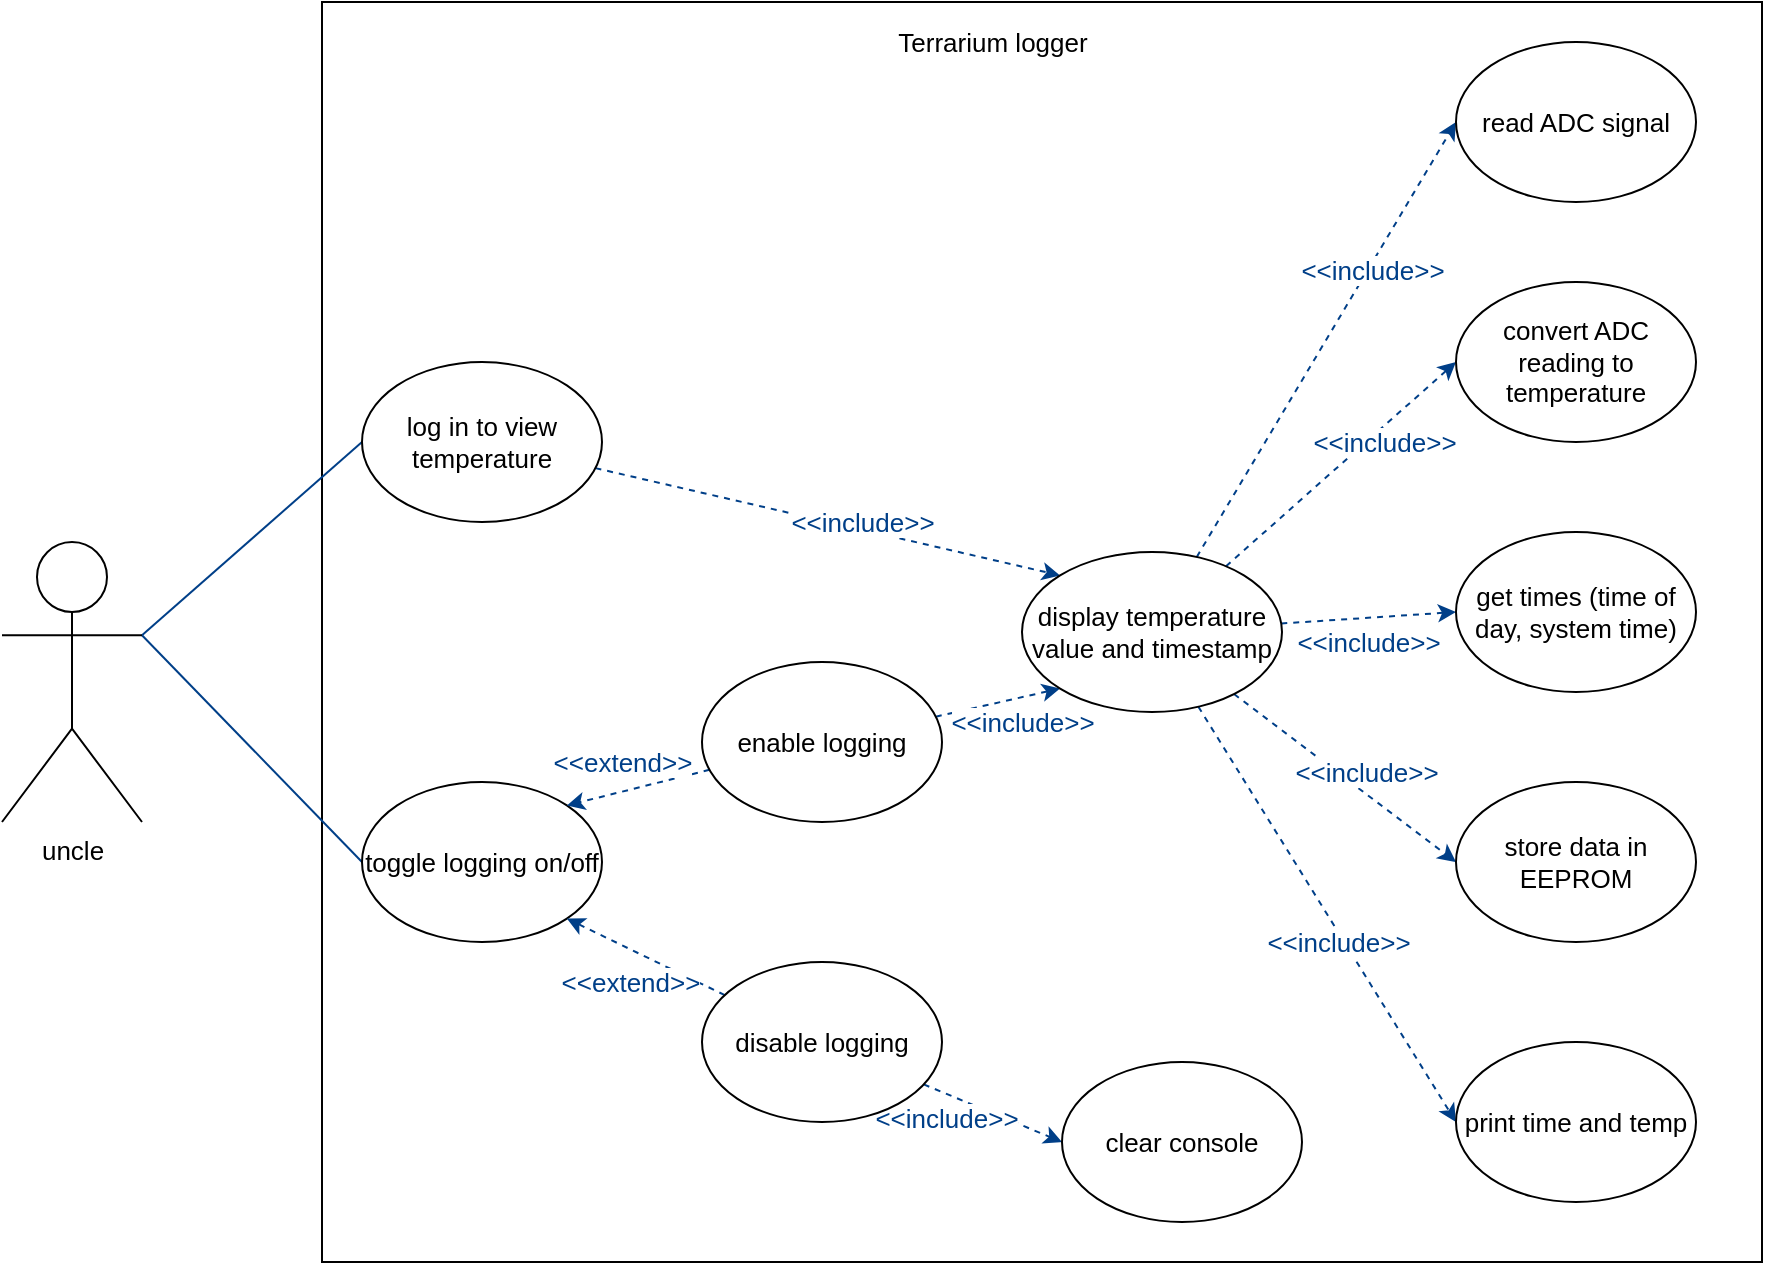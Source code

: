 <mxfile version="13.9.2" type="device"><diagram id="bnf7vGoHrRmRhigexyjS" name="Page-1"><mxGraphModel dx="1240" dy="1481" grid="1" gridSize="10" guides="1" tooltips="1" connect="1" arrows="1" fold="1" page="1" pageScale="1" pageWidth="1169" pageHeight="827" math="0" shadow="0"><root><mxCell id="0"/><mxCell id="1" parent="0"/><mxCell id="EnALXj96NAjafNV1f1GZ-1" value="" style="rounded=0;whiteSpace=wrap;html=1;fontSize=13;fillColor=none;" vertex="1" parent="1"><mxGeometry x="260" y="-170" width="720" height="630" as="geometry"/></mxCell><mxCell id="EnALXj96NAjafNV1f1GZ-2" style="edgeStyle=none;rounded=0;orthogonalLoop=1;jettySize=auto;html=1;exitX=1;exitY=0.333;exitDx=0;exitDy=0;exitPerimeter=0;entryX=0;entryY=0.5;entryDx=0;entryDy=0;startArrow=none;startFill=0;endArrow=none;endFill=0;fontSize=13;strokeColor=#003F88;" edge="1" parent="1" source="EnALXj96NAjafNV1f1GZ-4" target="EnALXj96NAjafNV1f1GZ-7"><mxGeometry relative="1" as="geometry"/></mxCell><mxCell id="EnALXj96NAjafNV1f1GZ-3" style="edgeStyle=none;rounded=0;orthogonalLoop=1;jettySize=auto;html=1;exitX=1;exitY=0.333;exitDx=0;exitDy=0;exitPerimeter=0;entryX=0;entryY=0.5;entryDx=0;entryDy=0;startArrow=none;startFill=0;endArrow=none;endFill=0;fontSize=13;strokeColor=#003F88;" edge="1" parent="1" source="EnALXj96NAjafNV1f1GZ-4" target="EnALXj96NAjafNV1f1GZ-8"><mxGeometry relative="1" as="geometry"/></mxCell><mxCell id="EnALXj96NAjafNV1f1GZ-4" value="&lt;div style=&quot;font-size: 13px;&quot;&gt;uncle&lt;/div&gt;" style="shape=umlActor;verticalLabelPosition=bottom;verticalAlign=top;html=1;outlineConnect=0;fontSize=13;" vertex="1" parent="1"><mxGeometry x="100" y="100" width="70" height="140" as="geometry"/></mxCell><mxCell id="EnALXj96NAjafNV1f1GZ-5" style="edgeStyle=none;rounded=0;orthogonalLoop=1;jettySize=auto;html=1;entryX=0;entryY=0;entryDx=0;entryDy=0;dashed=1;startArrow=none;startFill=0;endArrow=classic;endFill=1;fontSize=13;strokeColor=#003F88;" edge="1" parent="1" source="EnALXj96NAjafNV1f1GZ-7" target="EnALXj96NAjafNV1f1GZ-29"><mxGeometry relative="1" as="geometry"/></mxCell><mxCell id="EnALXj96NAjafNV1f1GZ-6" value="&amp;lt;&amp;lt;include&amp;gt;&amp;gt;" style="edgeLabel;html=1;align=center;verticalAlign=middle;resizable=0;points=[];fontSize=13;fontColor=#003F88;" vertex="1" connectable="0" parent="EnALXj96NAjafNV1f1GZ-5"><mxGeometry x="0.304" y="2" relative="1" as="geometry"><mxPoint x="-18.5" y="-6.07" as="offset"/></mxGeometry></mxCell><mxCell id="EnALXj96NAjafNV1f1GZ-7" value="log in to view temperature" style="ellipse;whiteSpace=wrap;html=1;fontSize=13;" vertex="1" parent="1"><mxGeometry x="280" y="10" width="120" height="80" as="geometry"/></mxCell><mxCell id="EnALXj96NAjafNV1f1GZ-8" value="toggle logging on/off" style="ellipse;whiteSpace=wrap;html=1;fontSize=13;" vertex="1" parent="1"><mxGeometry x="280" y="220" width="120" height="80" as="geometry"/></mxCell><mxCell id="EnALXj96NAjafNV1f1GZ-9" style="edgeStyle=none;rounded=0;orthogonalLoop=1;jettySize=auto;html=1;entryX=0;entryY=1;entryDx=0;entryDy=0;dashed=1;startArrow=none;startFill=0;endArrow=classic;endFill=1;fontSize=13;strokeColor=#003F88;fontColor=#003F88;" edge="1" parent="1" source="EnALXj96NAjafNV1f1GZ-13" target="EnALXj96NAjafNV1f1GZ-29"><mxGeometry relative="1" as="geometry"/></mxCell><mxCell id="EnALXj96NAjafNV1f1GZ-10" value="&amp;lt;&amp;lt;include&amp;gt;&amp;gt;" style="edgeLabel;html=1;align=center;verticalAlign=middle;resizable=0;points=[];fontSize=13;fontColor=#003F88;" vertex="1" connectable="0" parent="EnALXj96NAjafNV1f1GZ-9"><mxGeometry x="-0.253" relative="1" as="geometry"><mxPoint x="19.81" y="7.81" as="offset"/></mxGeometry></mxCell><mxCell id="EnALXj96NAjafNV1f1GZ-11" style="edgeStyle=none;rounded=0;orthogonalLoop=1;jettySize=auto;html=1;entryX=1;entryY=0;entryDx=0;entryDy=0;dashed=1;startArrow=none;startFill=0;endArrow=classic;endFill=1;fontSize=13;strokeColor=#003F88;fontColor=#003F88;" edge="1" parent="1" source="EnALXj96NAjafNV1f1GZ-13" target="EnALXj96NAjafNV1f1GZ-8"><mxGeometry relative="1" as="geometry"/></mxCell><mxCell id="EnALXj96NAjafNV1f1GZ-12" value="&amp;lt;&amp;lt;extend&amp;gt;&amp;gt;" style="edgeLabel;html=1;align=center;verticalAlign=middle;resizable=0;points=[];fontSize=13;fontColor=#003F88;" vertex="1" connectable="0" parent="EnALXj96NAjafNV1f1GZ-11"><mxGeometry x="0.249" y="2" relative="1" as="geometry"><mxPoint x="0.12" y="-16.95" as="offset"/></mxGeometry></mxCell><mxCell id="EnALXj96NAjafNV1f1GZ-13" value="enable logging" style="ellipse;whiteSpace=wrap;html=1;fontSize=13;" vertex="1" parent="1"><mxGeometry x="450" y="160" width="120" height="80" as="geometry"/></mxCell><mxCell id="EnALXj96NAjafNV1f1GZ-14" style="edgeStyle=none;rounded=0;orthogonalLoop=1;jettySize=auto;html=1;entryX=1;entryY=1;entryDx=0;entryDy=0;dashed=1;startArrow=none;startFill=0;endArrow=classic;endFill=1;fontSize=13;strokeColor=#003F88;fontColor=#003F88;" edge="1" parent="1" source="EnALXj96NAjafNV1f1GZ-18" target="EnALXj96NAjafNV1f1GZ-8"><mxGeometry relative="1" as="geometry"/></mxCell><mxCell id="EnALXj96NAjafNV1f1GZ-15" value="&amp;lt;&amp;lt;extend&amp;gt;&amp;gt;" style="edgeLabel;html=1;align=center;verticalAlign=middle;resizable=0;points=[];fontSize=13;fontColor=#003F88;" vertex="1" connectable="0" parent="EnALXj96NAjafNV1f1GZ-14"><mxGeometry x="-0.559" y="2" relative="1" as="geometry"><mxPoint x="-28.97" y="0.18" as="offset"/></mxGeometry></mxCell><mxCell id="EnALXj96NAjafNV1f1GZ-16" style="edgeStyle=none;rounded=0;orthogonalLoop=1;jettySize=auto;html=1;entryX=0;entryY=0.5;entryDx=0;entryDy=0;startArrow=none;startFill=0;endArrow=classic;endFill=1;fontSize=13;dashed=1;strokeColor=#003F88;" edge="1" parent="1" source="EnALXj96NAjafNV1f1GZ-18" target="EnALXj96NAjafNV1f1GZ-36"><mxGeometry relative="1" as="geometry"/></mxCell><mxCell id="EnALXj96NAjafNV1f1GZ-17" value="&amp;lt;&amp;lt;include&amp;gt;&amp;gt;" style="edgeLabel;html=1;align=center;verticalAlign=middle;resizable=0;points=[];fontSize=13;fontColor=#003F88;" vertex="1" connectable="0" parent="EnALXj96NAjafNV1f1GZ-16"><mxGeometry x="0.14" relative="1" as="geometry"><mxPoint x="-28.83" as="offset"/></mxGeometry></mxCell><mxCell id="EnALXj96NAjafNV1f1GZ-18" value="disable logging" style="ellipse;whiteSpace=wrap;html=1;fontSize=13;" vertex="1" parent="1"><mxGeometry x="450" y="310" width="120" height="80" as="geometry"/></mxCell><mxCell id="EnALXj96NAjafNV1f1GZ-19" style="edgeStyle=none;rounded=0;orthogonalLoop=1;jettySize=auto;html=1;entryX=0;entryY=0.5;entryDx=0;entryDy=0;dashed=1;startArrow=none;startFill=0;endArrow=classic;endFill=1;fontSize=13;strokeColor=#003F88;" edge="1" parent="1" source="EnALXj96NAjafNV1f1GZ-29" target="EnALXj96NAjafNV1f1GZ-30"><mxGeometry relative="1" as="geometry"/></mxCell><mxCell id="EnALXj96NAjafNV1f1GZ-20" value="&amp;lt;&amp;lt;include&amp;gt;&amp;gt;" style="edgeLabel;html=1;align=center;verticalAlign=middle;resizable=0;points=[];fontSize=13;fontColor=#003F88;" vertex="1" connectable="0" parent="EnALXj96NAjafNV1f1GZ-19"><mxGeometry x="0.328" y="-1" relative="1" as="geometry"><mxPoint as="offset"/></mxGeometry></mxCell><mxCell id="EnALXj96NAjafNV1f1GZ-21" style="edgeStyle=none;rounded=0;orthogonalLoop=1;jettySize=auto;html=1;entryX=0;entryY=0.5;entryDx=0;entryDy=0;dashed=1;startArrow=none;startFill=0;endArrow=classic;endFill=1;fontSize=13;strokeColor=#003F88;" edge="1" parent="1" source="EnALXj96NAjafNV1f1GZ-29" target="EnALXj96NAjafNV1f1GZ-31"><mxGeometry relative="1" as="geometry"/></mxCell><mxCell id="EnALXj96NAjafNV1f1GZ-22" value="&amp;lt;&amp;lt;include&amp;gt;&amp;gt;" style="edgeLabel;html=1;align=center;verticalAlign=middle;resizable=0;points=[];fontSize=13;fontColor=#003F88;" vertex="1" connectable="0" parent="EnALXj96NAjafNV1f1GZ-21"><mxGeometry x="0.53" relative="1" as="geometry"><mxPoint x="-8.63" y="15.59" as="offset"/></mxGeometry></mxCell><mxCell id="EnALXj96NAjafNV1f1GZ-23" style="edgeStyle=none;rounded=0;orthogonalLoop=1;jettySize=auto;html=1;entryX=0;entryY=0.5;entryDx=0;entryDy=0;dashed=1;startArrow=none;startFill=0;endArrow=classic;endFill=1;fontSize=13;strokeColor=#003F88;fontColor=#003F88;" edge="1" parent="1" source="EnALXj96NAjafNV1f1GZ-29" target="EnALXj96NAjafNV1f1GZ-32"><mxGeometry relative="1" as="geometry"/></mxCell><mxCell id="EnALXj96NAjafNV1f1GZ-24" value="&amp;lt;&amp;lt;include&amp;gt;&amp;gt;" style="edgeLabel;html=1;align=center;verticalAlign=middle;resizable=0;points=[];fontSize=13;fontColor=#003F88;" vertex="1" connectable="0" parent="EnALXj96NAjafNV1f1GZ-23"><mxGeometry x="0.432" y="2" relative="1" as="geometry"><mxPoint x="-18.65" y="15.2" as="offset"/></mxGeometry></mxCell><mxCell id="EnALXj96NAjafNV1f1GZ-25" style="edgeStyle=none;rounded=0;orthogonalLoop=1;jettySize=auto;html=1;entryX=0;entryY=0.5;entryDx=0;entryDy=0;dashed=1;startArrow=none;startFill=0;endArrow=classic;endFill=1;fontSize=13;strokeColor=#003F88;" edge="1" parent="1" source="EnALXj96NAjafNV1f1GZ-29" target="EnALXj96NAjafNV1f1GZ-33"><mxGeometry relative="1" as="geometry"/></mxCell><mxCell id="EnALXj96NAjafNV1f1GZ-26" value="&amp;lt;&amp;lt;include&amp;gt;&amp;gt;" style="edgeLabel;html=1;align=center;verticalAlign=middle;resizable=0;points=[];fontSize=13;fontColor=#003F88;" vertex="1" connectable="0" parent="EnALXj96NAjafNV1f1GZ-25"><mxGeometry x="0.427" y="-1" relative="1" as="geometry"><mxPoint x="-21.34" y="-31.28" as="offset"/></mxGeometry></mxCell><mxCell id="EnALXj96NAjafNV1f1GZ-27" style="edgeStyle=none;rounded=0;orthogonalLoop=1;jettySize=auto;html=1;entryX=0;entryY=0.5;entryDx=0;entryDy=0;dashed=1;startArrow=none;startFill=0;endArrow=classic;endFill=1;fontSize=13;strokeColor=#003F88;" edge="1" parent="1" source="EnALXj96NAjafNV1f1GZ-29" target="EnALXj96NAjafNV1f1GZ-34"><mxGeometry relative="1" as="geometry"/></mxCell><mxCell id="EnALXj96NAjafNV1f1GZ-28" value="&amp;lt;&amp;lt;include&amp;gt;&amp;gt;" style="edgeLabel;html=1;align=center;verticalAlign=middle;resizable=0;points=[];fontSize=13;fontColor=#003F88;" vertex="1" connectable="0" parent="EnALXj96NAjafNV1f1GZ-27"><mxGeometry x="0.507" y="-2" relative="1" as="geometry"><mxPoint x="-17.29" y="-25.76" as="offset"/></mxGeometry></mxCell><mxCell id="EnALXj96NAjafNV1f1GZ-29" value="display temperature value and timestamp" style="ellipse;whiteSpace=wrap;html=1;fontSize=13;" vertex="1" parent="1"><mxGeometry x="610" y="105" width="130" height="80" as="geometry"/></mxCell><mxCell id="EnALXj96NAjafNV1f1GZ-30" value="read ADC signal" style="ellipse;whiteSpace=wrap;html=1;fontSize=13;" vertex="1" parent="1"><mxGeometry x="827" y="-150" width="120" height="80" as="geometry"/></mxCell><mxCell id="EnALXj96NAjafNV1f1GZ-31" value="convert ADC reading to temperature" style="ellipse;whiteSpace=wrap;html=1;fontSize=13;" vertex="1" parent="1"><mxGeometry x="827" y="-30" width="120" height="80" as="geometry"/></mxCell><mxCell id="EnALXj96NAjafNV1f1GZ-32" value="get times (time of day, system time)" style="ellipse;whiteSpace=wrap;html=1;fontSize=13;" vertex="1" parent="1"><mxGeometry x="827" y="95" width="120" height="80" as="geometry"/></mxCell><mxCell id="EnALXj96NAjafNV1f1GZ-33" value="print time and temp" style="ellipse;whiteSpace=wrap;html=1;fontSize=13;" vertex="1" parent="1"><mxGeometry x="827" y="350" width="120" height="80" as="geometry"/></mxCell><mxCell id="EnALXj96NAjafNV1f1GZ-34" value="store data in EEPROM" style="ellipse;whiteSpace=wrap;html=1;fontSize=13;" vertex="1" parent="1"><mxGeometry x="827" y="220" width="120" height="80" as="geometry"/></mxCell><mxCell id="EnALXj96NAjafNV1f1GZ-35" value="Terrarium logger" style="text;html=1;align=center;verticalAlign=middle;resizable=0;points=[];autosize=1;fontSize=13;" vertex="1" parent="1"><mxGeometry x="540" y="-160" width="110" height="20" as="geometry"/></mxCell><mxCell id="EnALXj96NAjafNV1f1GZ-36" value="clear console" style="ellipse;whiteSpace=wrap;html=1;fontSize=13;" vertex="1" parent="1"><mxGeometry x="630" y="360" width="120" height="80" as="geometry"/></mxCell></root></mxGraphModel></diagram></mxfile>
